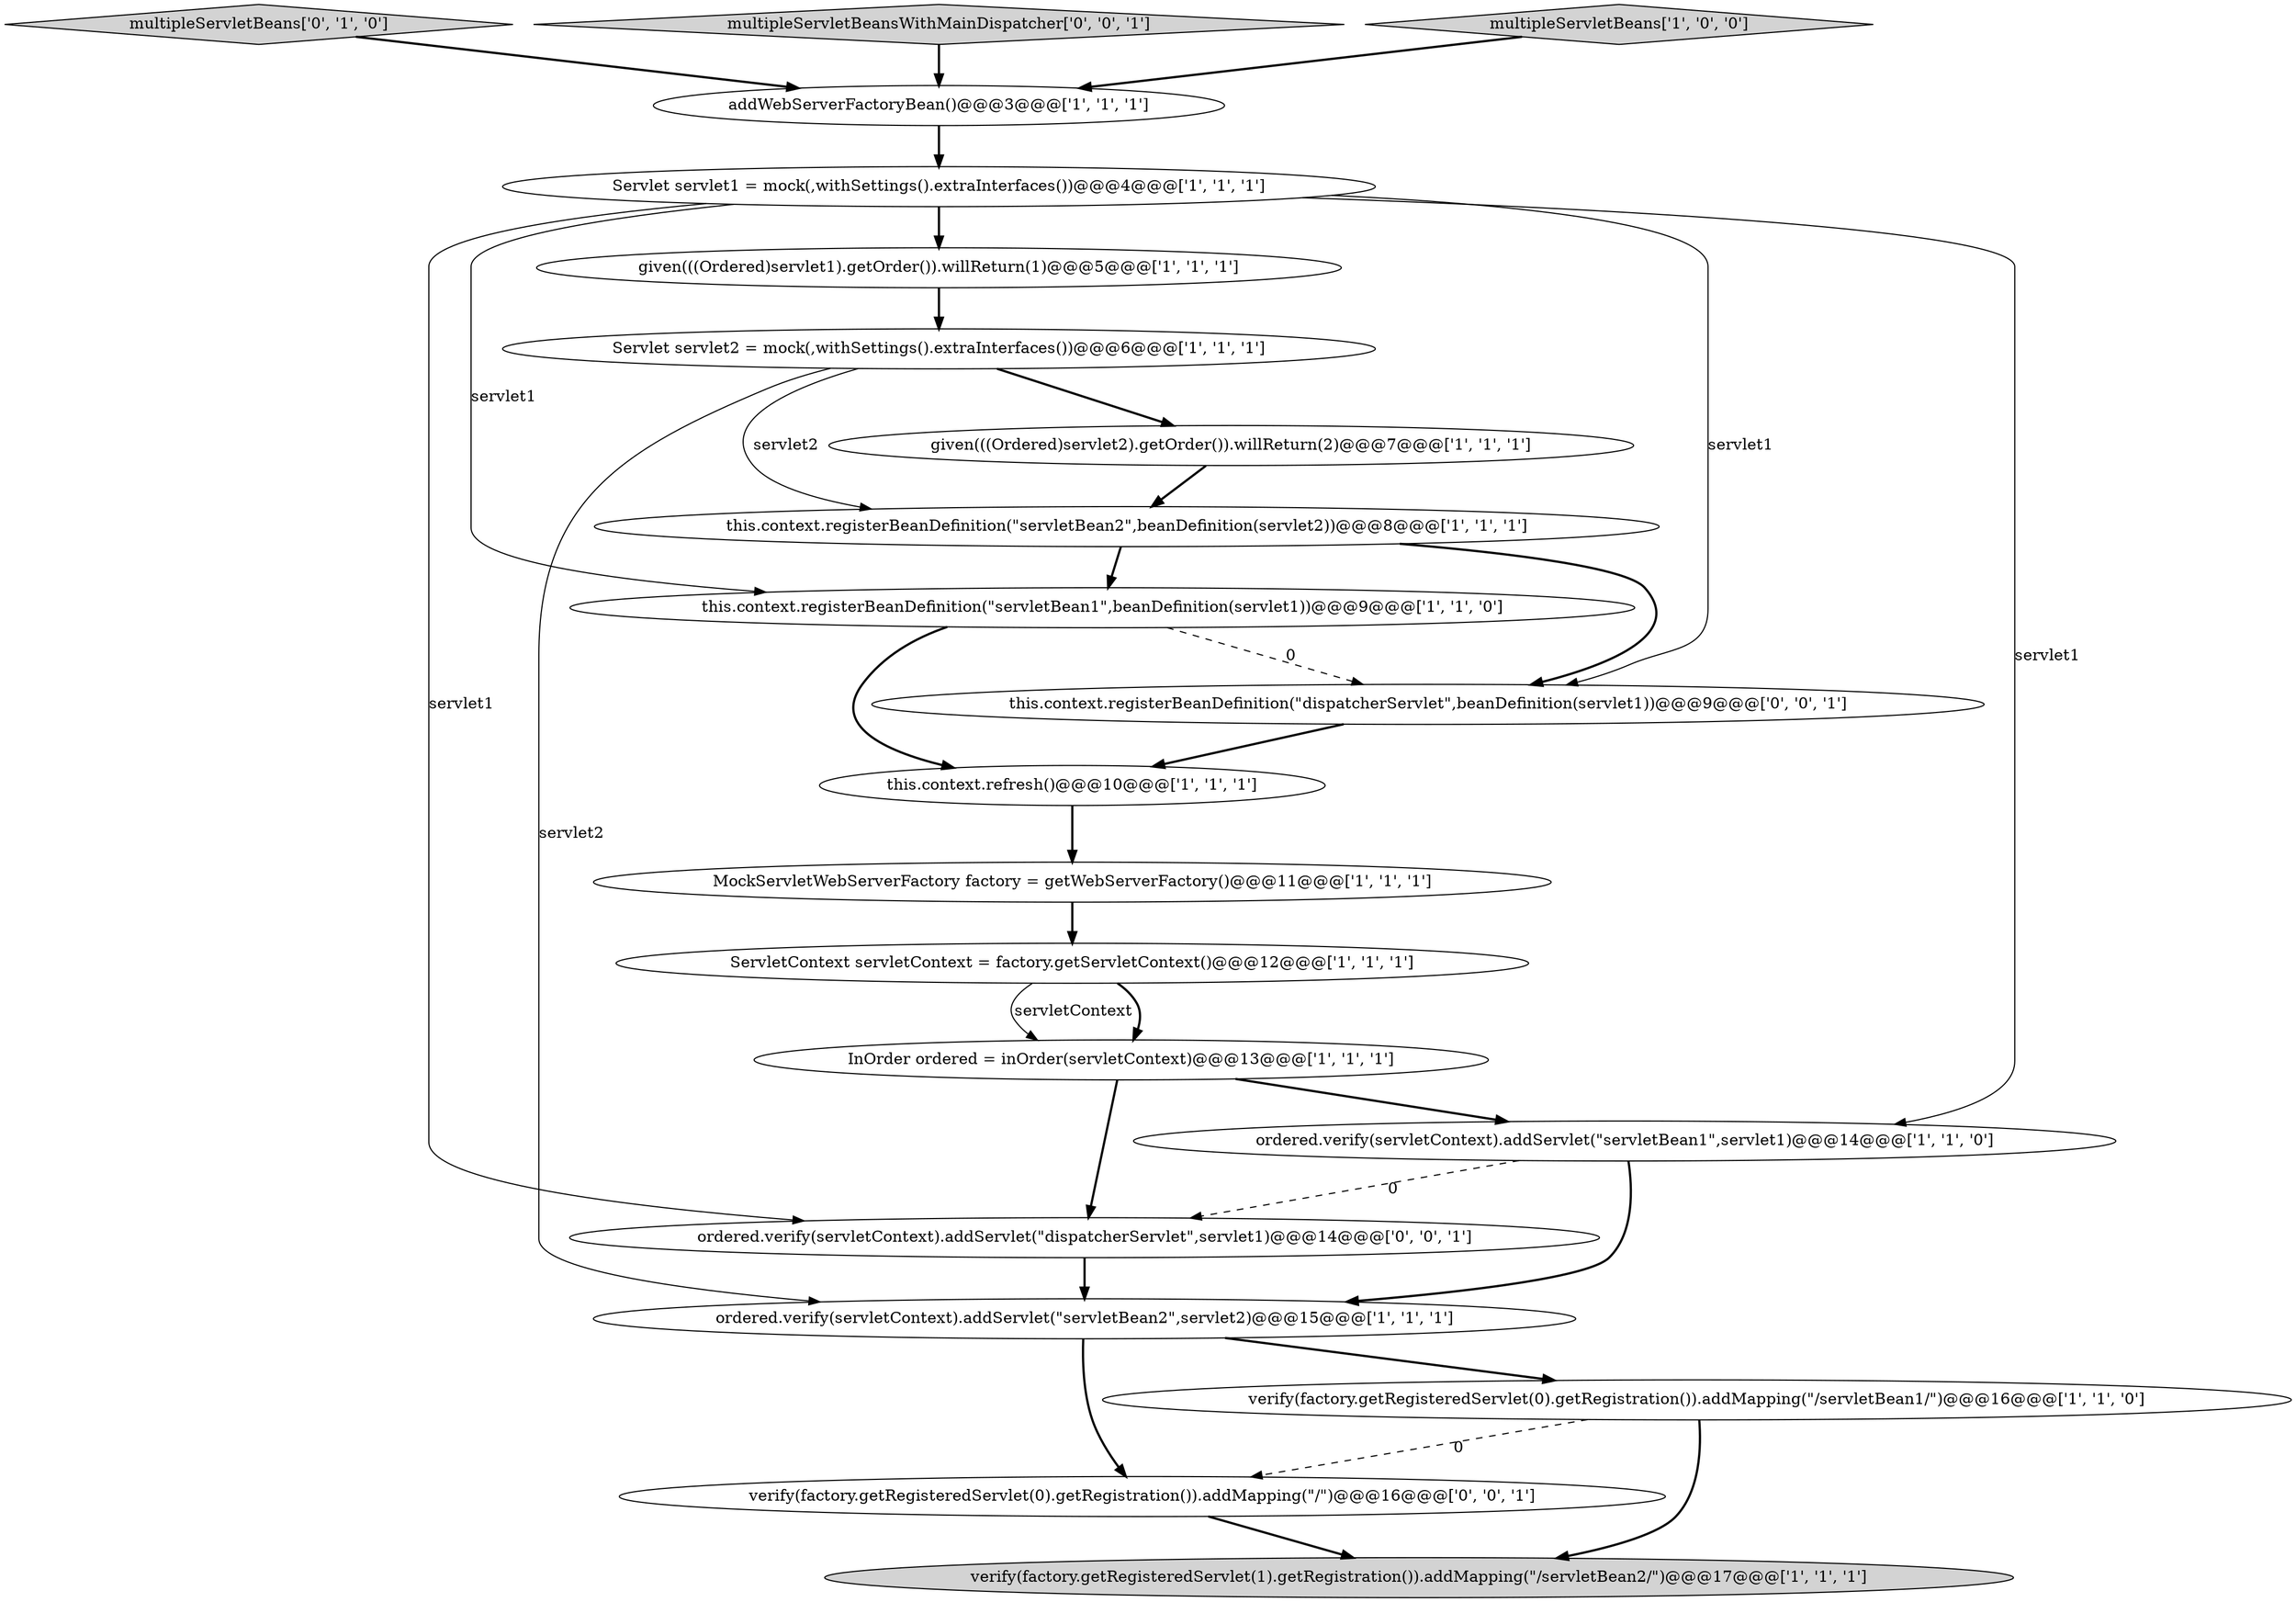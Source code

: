 digraph {
5 [style = filled, label = "given(((Ordered)servlet1).getOrder()).willReturn(1)@@@5@@@['1', '1', '1']", fillcolor = white, shape = ellipse image = "AAA0AAABBB1BBB"];
2 [style = filled, label = "ordered.verify(servletContext).addServlet(\"servletBean2\",servlet2)@@@15@@@['1', '1', '1']", fillcolor = white, shape = ellipse image = "AAA0AAABBB1BBB"];
10 [style = filled, label = "this.context.refresh()@@@10@@@['1', '1', '1']", fillcolor = white, shape = ellipse image = "AAA0AAABBB1BBB"];
16 [style = filled, label = "multipleServletBeans['0', '1', '0']", fillcolor = lightgray, shape = diamond image = "AAA0AAABBB2BBB"];
17 [style = filled, label = "verify(factory.getRegisteredServlet(0).getRegistration()).addMapping(\"/\")@@@16@@@['0', '0', '1']", fillcolor = white, shape = ellipse image = "AAA0AAABBB3BBB"];
20 [style = filled, label = "this.context.registerBeanDefinition(\"dispatcherServlet\",beanDefinition(servlet1))@@@9@@@['0', '0', '1']", fillcolor = white, shape = ellipse image = "AAA0AAABBB3BBB"];
6 [style = filled, label = "verify(factory.getRegisteredServlet(1).getRegistration()).addMapping(\"/servletBean2/\")@@@17@@@['1', '1', '1']", fillcolor = lightgray, shape = ellipse image = "AAA0AAABBB1BBB"];
18 [style = filled, label = "multipleServletBeansWithMainDispatcher['0', '0', '1']", fillcolor = lightgray, shape = diamond image = "AAA0AAABBB3BBB"];
9 [style = filled, label = "addWebServerFactoryBean()@@@3@@@['1', '1', '1']", fillcolor = white, shape = ellipse image = "AAA0AAABBB1BBB"];
4 [style = filled, label = "ServletContext servletContext = factory.getServletContext()@@@12@@@['1', '1', '1']", fillcolor = white, shape = ellipse image = "AAA0AAABBB1BBB"];
8 [style = filled, label = "multipleServletBeans['1', '0', '0']", fillcolor = lightgray, shape = diamond image = "AAA0AAABBB1BBB"];
7 [style = filled, label = "this.context.registerBeanDefinition(\"servletBean1\",beanDefinition(servlet1))@@@9@@@['1', '1', '0']", fillcolor = white, shape = ellipse image = "AAA0AAABBB1BBB"];
19 [style = filled, label = "ordered.verify(servletContext).addServlet(\"dispatcherServlet\",servlet1)@@@14@@@['0', '0', '1']", fillcolor = white, shape = ellipse image = "AAA0AAABBB3BBB"];
15 [style = filled, label = "ordered.verify(servletContext).addServlet(\"servletBean1\",servlet1)@@@14@@@['1', '1', '0']", fillcolor = white, shape = ellipse image = "AAA0AAABBB1BBB"];
11 [style = filled, label = "verify(factory.getRegisteredServlet(0).getRegistration()).addMapping(\"/servletBean1/\")@@@16@@@['1', '1', '0']", fillcolor = white, shape = ellipse image = "AAA0AAABBB1BBB"];
0 [style = filled, label = "Servlet servlet1 = mock(,withSettings().extraInterfaces())@@@4@@@['1', '1', '1']", fillcolor = white, shape = ellipse image = "AAA0AAABBB1BBB"];
3 [style = filled, label = "given(((Ordered)servlet2).getOrder()).willReturn(2)@@@7@@@['1', '1', '1']", fillcolor = white, shape = ellipse image = "AAA0AAABBB1BBB"];
1 [style = filled, label = "InOrder ordered = inOrder(servletContext)@@@13@@@['1', '1', '1']", fillcolor = white, shape = ellipse image = "AAA0AAABBB1BBB"];
14 [style = filled, label = "MockServletWebServerFactory factory = getWebServerFactory()@@@11@@@['1', '1', '1']", fillcolor = white, shape = ellipse image = "AAA0AAABBB1BBB"];
12 [style = filled, label = "Servlet servlet2 = mock(,withSettings().extraInterfaces())@@@6@@@['1', '1', '1']", fillcolor = white, shape = ellipse image = "AAA0AAABBB1BBB"];
13 [style = filled, label = "this.context.registerBeanDefinition(\"servletBean2\",beanDefinition(servlet2))@@@8@@@['1', '1', '1']", fillcolor = white, shape = ellipse image = "AAA0AAABBB1BBB"];
2->17 [style = bold, label=""];
15->2 [style = bold, label=""];
9->0 [style = bold, label=""];
10->14 [style = bold, label=""];
7->10 [style = bold, label=""];
17->6 [style = bold, label=""];
12->13 [style = solid, label="servlet2"];
1->15 [style = bold, label=""];
11->6 [style = bold, label=""];
7->20 [style = dashed, label="0"];
19->2 [style = bold, label=""];
15->19 [style = dashed, label="0"];
11->17 [style = dashed, label="0"];
0->20 [style = solid, label="servlet1"];
20->10 [style = bold, label=""];
0->7 [style = solid, label="servlet1"];
0->19 [style = solid, label="servlet1"];
12->2 [style = solid, label="servlet2"];
5->12 [style = bold, label=""];
13->7 [style = bold, label=""];
0->15 [style = solid, label="servlet1"];
8->9 [style = bold, label=""];
18->9 [style = bold, label=""];
3->13 [style = bold, label=""];
4->1 [style = bold, label=""];
12->3 [style = bold, label=""];
1->19 [style = bold, label=""];
4->1 [style = solid, label="servletContext"];
2->11 [style = bold, label=""];
16->9 [style = bold, label=""];
0->5 [style = bold, label=""];
14->4 [style = bold, label=""];
13->20 [style = bold, label=""];
}
